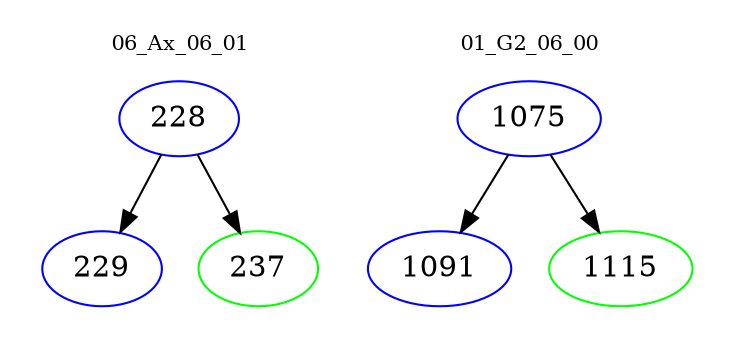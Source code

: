 digraph{
subgraph cluster_0 {
color = white
label = "06_Ax_06_01";
fontsize=10;
T0_228 [label="228", color="blue"]
T0_228 -> T0_229 [color="black"]
T0_229 [label="229", color="blue"]
T0_228 -> T0_237 [color="black"]
T0_237 [label="237", color="green"]
}
subgraph cluster_1 {
color = white
label = "01_G2_06_00";
fontsize=10;
T1_1075 [label="1075", color="blue"]
T1_1075 -> T1_1091 [color="black"]
T1_1091 [label="1091", color="blue"]
T1_1075 -> T1_1115 [color="black"]
T1_1115 [label="1115", color="green"]
}
}
